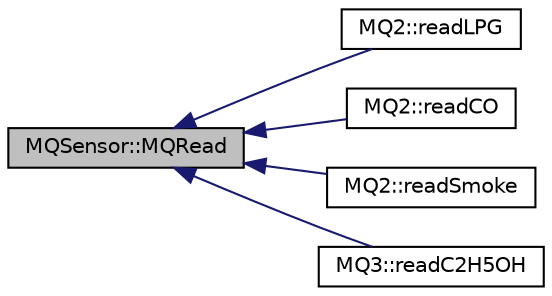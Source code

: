 digraph "MQSensor::MQRead"
{
  edge [fontname="Helvetica",fontsize="10",labelfontname="Helvetica",labelfontsize="10"];
  node [fontname="Helvetica",fontsize="10",shape=record];
  rankdir="LR";
  Node1 [label="MQSensor::MQRead",height=0.2,width=0.4,color="black", fillcolor="grey75", style="filled", fontcolor="black"];
  Node1 -> Node2 [dir="back",color="midnightblue",fontsize="10",style="solid"];
  Node2 [label="MQ2::readLPG",height=0.2,width=0.4,color="black", fillcolor="white", style="filled",URL="$class_m_q2.html#a2296a9afdb61a9fbbc847975bb8215b1"];
  Node1 -> Node3 [dir="back",color="midnightblue",fontsize="10",style="solid"];
  Node3 [label="MQ2::readCO",height=0.2,width=0.4,color="black", fillcolor="white", style="filled",URL="$class_m_q2.html#a0046d6b42779f6559fc3c5d4f992560e"];
  Node1 -> Node4 [dir="back",color="midnightblue",fontsize="10",style="solid"];
  Node4 [label="MQ2::readSmoke",height=0.2,width=0.4,color="black", fillcolor="white", style="filled",URL="$class_m_q2.html#aedd4834f6016a185af8b31f6b162fce2"];
  Node1 -> Node5 [dir="back",color="midnightblue",fontsize="10",style="solid"];
  Node5 [label="MQ3::readC2H5OH",height=0.2,width=0.4,color="black", fillcolor="white", style="filled",URL="$class_m_q3.html#ab186b1fdf6217d4a175c88c26422138a"];
}
